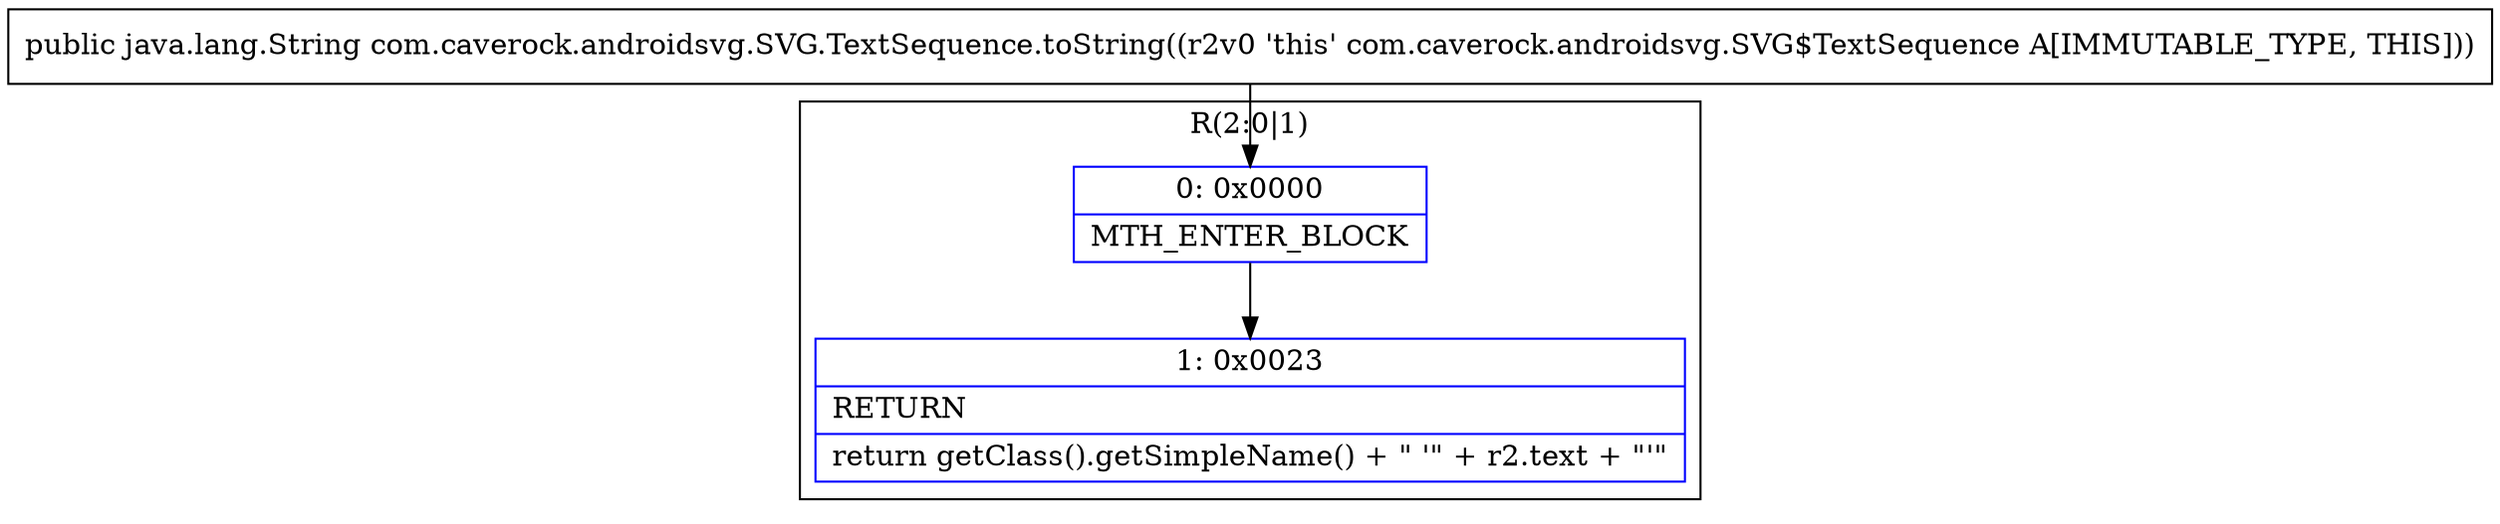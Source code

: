 digraph "CFG forcom.caverock.androidsvg.SVG.TextSequence.toString()Ljava\/lang\/String;" {
subgraph cluster_Region_555507843 {
label = "R(2:0|1)";
node [shape=record,color=blue];
Node_0 [shape=record,label="{0\:\ 0x0000|MTH_ENTER_BLOCK\l}"];
Node_1 [shape=record,label="{1\:\ 0x0023|RETURN\l|return getClass().getSimpleName() + \" '\" + r2.text + \"'\"\l}"];
}
MethodNode[shape=record,label="{public java.lang.String com.caverock.androidsvg.SVG.TextSequence.toString((r2v0 'this' com.caverock.androidsvg.SVG$TextSequence A[IMMUTABLE_TYPE, THIS])) }"];
MethodNode -> Node_0;
Node_0 -> Node_1;
}

